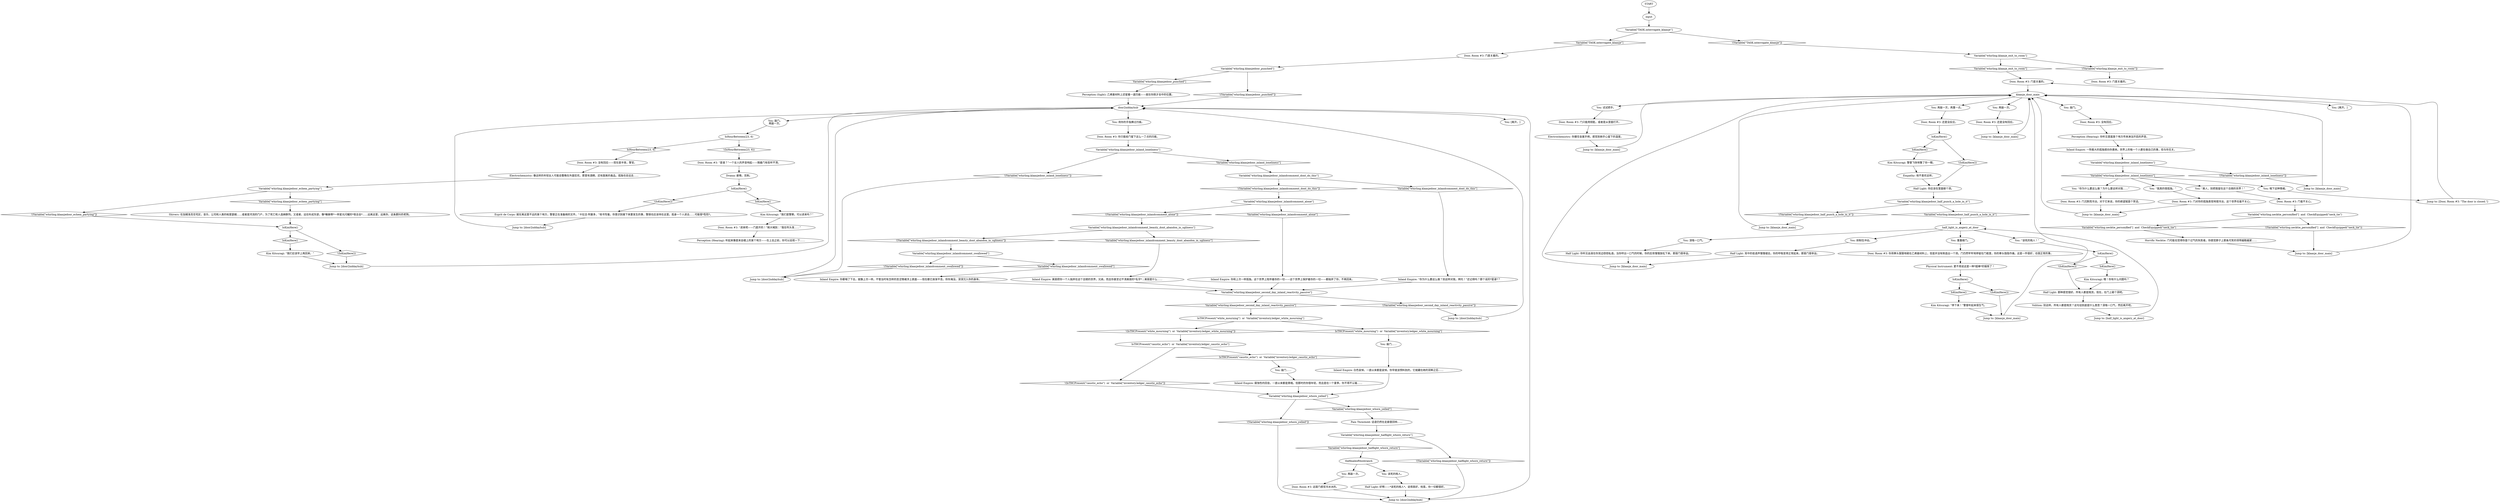 # WHIRLING F2 / KLAASJE DOOR
# When the dialogue with Klaasje is over you can go and click and her door.
# ==================================================
digraph G {
	  0 [label="START"];
	  1 [label="input"];
	  2 [label="Half Light: 你应该在里面砸个洞。"];
	  3 [label="Half Light: 耳中的低语声慢慢褪去，你的呼吸变得正常起来。那扇门很幸运。"];
	  4 [label="door2nddayhub"];
	  5 [label="Inland Empire: 你都咽了下去，就像上次一样。不管当时有怎样的苦涩情绪浮上表面——现在都已渐渐平息。将你淹没。深深沉入你的身体。"];
	  6 [label="Variable[\"whirling.klaasjedoor_inlandcomment_swallowed\"]"];
	  7 [label="Variable[\"whirling.klaasjedoor_inlandcomment_swallowed\"]", shape=diamond];
	  8 [label="!(Variable[\"whirling.klaasjedoor_inlandcomment_swallowed\"])", shape=diamond];
	  9 [label="Perception (Hearing): 听起来像是来自楼上的某个地方——在上去之前，你可以巡视一下……"];
	  10 [label="Door, Room #3: 门是关着的。"];
	  11 [label="You: 再敲一次。"];
	  12 [label="You: 敲门。\n再敲一次。"];
	  13 [label="Variable[\"whirling.klaasjedoor_inland_loneliness\"]"];
	  14 [label="Variable[\"whirling.klaasjedoor_inland_loneliness\"]", shape=diamond];
	  15 [label="!(Variable[\"whirling.klaasjedoor_inland_loneliness\"])", shape=diamond];
	  16 [label="Kim Kitsuragi: “我们应该早上再回来。”"];
	  17 [label="IsKimHere()"];
	  18 [label="IsKimHere()", shape=diamond];
	  19 [label="!(IsKimHere())", shape=diamond];
	  20 [label="Variable[\"whirling.klaasjedoor_inlandcomment_dont_do_this\"]"];
	  21 [label="Variable[\"whirling.klaasjedoor_inlandcomment_dont_do_this\"]", shape=diamond];
	  22 [label="!(Variable[\"whirling.klaasjedoor_inlandcomment_dont_do_this\"])", shape=diamond];
	  23 [label="Door, Room #3: 没有回应。"];
	  24 [label="Jump to: [klaasje_door_main]"];
	  25 [label="Jump to: [Door, Room #3: \"The door is closed.\"]"];
	  26 [label="You: 该死的贱人。"];
	  27 [label="Inland Empire: 白色哀悼。一直以来都是哀悼。你早就该预料到的，它就藏在她的双眸之后……"];
	  28 [label="Jump to: [door2nddayhub]"];
	  29 [label="Jump to: [klaasje_door_main]"];
	  30 [label="half_light_is_angery_at_door"];
	  31 [label="IsKimHere()"];
	  32 [label="IsKimHere()", shape=diamond];
	  33 [label="!(IsKimHere())", shape=diamond];
	  34 [label="Inland Empire: 腐蚀性的回音。一直以来都是黑暗。但那时的你很年轻，而且是在一个夏季。你不得不认输……"];
	  35 [label="Door, Room #3: 还是没反应。"];
	  36 [label="You: 再敲一次，再重一点。"];
	  37 [label="Jump to: [klaasje_door_main]"];
	  38 [label="IsKimHere()"];
	  39 [label="IsKimHere()", shape=diamond];
	  40 [label="!(IsKimHere())", shape=diamond];
	  42 [label="Door, Room #3: 门只能用钥匙，或者是从里面打开。"];
	  43 [label="Inland Empire: 一阵极大的孤独感向你袭来。世界上的每一个人都在做自己的事，但与你无关。"];
	  44 [label="Door, Room #3: 门是关着的。"];
	  45 [label="Door, Room #3: “是谁？”一个女人的声音响起——隔着门有些听不清。"];
	  46 [label="Variable[\"whirling.klaasjedoor_second_day_inland_reactivity_passive\"]"];
	  47 [label="Variable[\"whirling.klaasjedoor_second_day_inland_reactivity_passive\"]", shape=diamond];
	  48 [label="!(Variable[\"whirling.klaasjedoor_second_day_inland_reactivity_passive\"])", shape=diamond];
	  49 [label="You: 试试把手。"];
	  50 [label="You: [离开。]"];
	  51 [label="Kim Kitsuragi: 喂！你有什么问题吗？"];
	  52 [label="Kim Kitsuragi: “我们是警察。可以进来吗？”"];
	  53 [label="Half Light: 你听见血液在你耳边窃窃私语。当你呼出一口气的时候，你的后背慢慢放松下来。那扇门很幸运。"];
	  54 [label="Variable[\"whirling.klaasje_exit_to_room\"]"];
	  55 [label="Variable[\"whirling.klaasje_exit_to_room\"]", shape=diamond];
	  56 [label="!(Variable[\"whirling.klaasje_exit_to_room\"])", shape=diamond];
	  57 [label="IsKimHere()"];
	  58 [label="IsKimHere()", shape=diamond];
	  59 [label="!(IsKimHere())", shape=diamond];
	  60 [label="thefinaleofthisbranch"];
	  61 [label="Variable[\"whirling.klaasjedoor_echem_partying\"]"];
	  62 [label="Variable[\"whirling.klaasjedoor_echem_partying\"]", shape=diamond];
	  63 [label="!(Variable[\"whirling.klaasjedoor_echem_partying\"])", shape=diamond];
	  64 [label="Shivers: 在加姆洛克住宅区，音乐、公司和人类的帕里瑟姆……或者是河流的门户，为了死亡和人造麻醉剂。又或者，远在科戎东部，像*榭赫蒂*一样星光闪耀的*夜总会*……远离这里，远离你，这条颤抖的老狗。"];
	  65 [label="Drama: 疲倦。克制。"];
	  66 [label="Variable[\"whirling.klaasjedoor_inlandcomment_beauty_dont_abandon_in_ugliness\"]"];
	  67 [label="Variable[\"whirling.klaasjedoor_inlandcomment_beauty_dont_abandon_in_ugliness\"]", shape=diamond];
	  68 [label="!(Variable[\"whirling.klaasjedoor_inlandcomment_beauty_dont_abandon_in_ugliness\"])", shape=diamond];
	  69 [label="You: “该死的贱人！”"];
	  70 [label="Jump to: [klaasje_door_main]"];
	  71 [label="Door, Room #3: 门对你的孤独表现地很冷淡。这个世界也毫不关心。"];
	  72 [label="Variable[\"whirling.klaasjedoor_inland_loneliness\"]"];
	  73 [label="Variable[\"whirling.klaasjedoor_inland_loneliness\"]", shape=diamond];
	  74 [label="!(Variable[\"whirling.klaasjedoor_inland_loneliness\"])", shape=diamond];
	  75 [label="Variable[\"whirling.klaasjedoor_whore_yelled\"]"];
	  76 [label="Variable[\"whirling.klaasjedoor_whore_yelled\"]", shape=diamond];
	  77 [label="!(Variable[\"whirling.klaasjedoor_whore_yelled\"])", shape=diamond];
	  78 [label="Inland Empire: 你和上次一样孤独。这个世界上陪伴着你的一切——这个世界上保护着你的一切——都抛弃了你，不再回来。"];
	  79 [label="You: 敲门……"];
	  80 [label="Jump to: [door2nddayhub]"];
	  81 [label="Door, Room #3: “进来吧——门是开的！”她大喊到：“我在吹头发……”"];
	  82 [label="Variable[\"whirling.klaasjedoor_half_punch_a_hole_in_it\"]"];
	  83 [label="Variable[\"whirling.klaasjedoor_half_punch_a_hole_in_it\"]", shape=diamond];
	  84 [label="!(Variable[\"whirling.klaasjedoor_half_punch_a_hole_in_it\"])", shape=diamond];
	  85 [label="Jump to: [half_light_is_angery_at_door]"];
	  86 [label="Door, Room #3: 你用拳头狠狠地砸在乙烯基材料上，但是并没有制造出一个洞。门仍然牢牢地停留在门框里，你的拳头隐隐作痛。这是一件很好，也很正常的事。"];
	  87 [label="You: “美人，别把我留在这个丑陋的世界！”"];
	  88 [label="Empathy: 他不喜欢这样。"];
	  89 [label="IsHourBetween(23, 6)"];
	  90 [label="IsHourBetween(23, 6)", shape=diamond];
	  91 [label="!(IsHourBetween(23, 6))", shape=diamond];
	  92 [label="Door, Room #3: 这扇门感觉冷冰冰的。"];
	  93 [label="Jump to: [door2nddayhub]"];
	  94 [label="Inland Empire: “你为什么要这么做？别这样对我，拜托！”还记得吗？那个说的*是谁*？"];
	  95 [label="You: 敲门。"];
	  96 [label="klaasje_door_main"];
	  97 [label="Jump to: [klaasje_door_main]"];
	  98 [label="Door, Room #3: 门毫不关心。"];
	  99 [label="Variable[\"TASK.interrogate_klaasje\"]"];
	  100 [label="Variable[\"TASK.interrogate_klaasje\"]", shape=diamond];
	  101 [label="!(Variable[\"TASK.interrogate_klaasje\"])", shape=diamond];
	  102 [label="Door, Room #3: 门是关着的。"];
	  103 [label="Jump to: [door2nddayhub]"];
	  104 [label="Perception (Hearing): 你听见里面某个地方传来淋浴开启的声音。"];
	  105 [label="You: “你为什么要这么做？为什么要这样对我……”"];
	  106 [label="Volition: 别这样。所有人都是贱货？这句话到底是什么意思？深吸一口气，然后离开吧。"];
	  107 [label="IsKimHere()"];
	  108 [label="IsKimHere()", shape=diamond];
	  109 [label="!(IsKimHere())", shape=diamond];
	  110 [label="Variable[\"whirling.klaasjedoor_halflight_whore_return\"]"];
	  111 [label="Variable[\"whirling.klaasjedoor_halflight_whore_return\"]", shape=diamond];
	  112 [label="!(Variable[\"whirling.klaasjedoor_halflight_whore_return\"])", shape=diamond];
	  113 [label="You: “我真的很孤独。”"];
	  114 [label="Jump to: [klaasje_door_main]"];
	  115 [label="Half Light: 那种感觉很好。所有人都是贱货。现在，在门上砸个洞吧。"];
	  116 [label="Variable[\"whirling.necktie_personified\"]  and  CheckEquipped(\"neck_tie\")"];
	  117 [label="Variable[\"whirling.necktie_personified\"]  and  CheckEquipped(\"neck_tie\")", shape=diamond];
	  118 [label="!(Variable[\"whirling.necktie_personified\"]  and  CheckEquipped(\"neck_tie\"))", shape=diamond];
	  119 [label="Variable[\"whirling.klaasjedoor_punched\"]"];
	  120 [label="Variable[\"whirling.klaasjedoor_punched\"]", shape=diamond];
	  121 [label="!(Variable[\"whirling.klaasjedoor_punched\"])", shape=diamond];
	  122 [label="Pain Threshold: 话语仍然在走廊里回响……"];
	  123 [label="Half Light: 好啊——*该死的贱人*。说得真好，哈里。你一切都很好。"];
	  124 [label="Jump to: [door2nddayhub]"];
	  125 [label="Esprit de Corps: 就在离这里不远的某个地方，警督正在准备她的文件。“卡拉洁·阿曼多，”他书写着。你意识到接下来要发生的事，警探也应该待在这里。孤身一个人进去……可能很*危险*。"];
	  126 [label="You: 咽下这种情绪。"];
	  127 [label="You: 抑制住冲动。"];
	  128 [label="Door, Room #3: 门沉默而冷淡。对于它来说，你的绝望就是个笑话。"];
	  129 [label="You: 用你的手指拂过凹痕。"];
	  130 [label="Inland Empire: 美丽把你一个人抛弃在这个丑陋的世界，兄弟。而且你甚至记不清美丽的*名字*；美丽是什么……"];
	  131 [label="IsTHCPresent(\"white_mourning\")  or  Variable[\"inventory.ledger_white_mourning\"]"];
	  132 [label="IsTHCPresent(\"white_mourning\")  or  Variable[\"inventory.ledger_white_mourning\"]", shape=diamond];
	  133 [label="!(IsTHCPresent(\"white_mourning\")  or  Variable[\"inventory.ledger_white_mourning\"])", shape=diamond];
	  134 [label="Door, Room #3: 没有回应——现在是半夜，警官。"];
	  135 [label="Horrific Necktie: 门可能也觉得你是个过气的失败者。你感觉脖子上那条可笑的领带越勒越紧……"];
	  136 [label="Door, Room #3: 你只能给门留下这么一丁点的凹痕。"];
	  137 [label="IsTHCPresent(\"caustic_echo\")  or  Variable[\"inventory.ledger_caustic_echo\"]"];
	  138 [label="IsTHCPresent(\"caustic_echo\")  or  Variable[\"inventory.ledger_caustic_echo\"]", shape=diamond];
	  139 [label="!(IsTHCPresent(\"caustic_echo\")  or  Variable[\"inventory.ledger_caustic_echo\"])", shape=diamond];
	  140 [label="Jump to: [klaasje_door_main]"];
	  141 [label="Variable[\"whirling.klaasjedoor_inlandcomment_alone\"]"];
	  142 [label="Variable[\"whirling.klaasjedoor_inlandcomment_alone\"]", shape=diamond];
	  143 [label="!(Variable[\"whirling.klaasjedoor_inlandcomment_alone\"])", shape=diamond];
	  144 [label="Door, Room #3: 还是没有回应。"];
	  145 [label="You: 重重砸门。"];
	  146 [label="Kim Kitsuragi: 警督飞快地瞥了你一眼。"];
	  147 [label="You: 深吸一口气。"];
	  148 [label="Perception (Sight): 乙烯基材料上还留着一道凹痕——就在你刚才击中的位置。"];
	  149 [label="You: 敲门……"];
	  150 [label="Electrochemistry: 像这样的年轻女人可能会整晚在外面狂欢。那里有酒精，还有甜美的毒品。孤独也会远去……"];
	  151 [label="Electrochemistry: 你握住金属手柄，感觉到她手心留下的温度。"];
	  152 [label="Jump to: [klaasje_door_main]"];
	  153 [label="Physical Instrument: 更不用说这是一种*超棒*的锻炼了！"];
	  154 [label="Kim Kitsuragi: “停下来！”警督听起来很生气。"];
	  155 [label="You: [离开。]"];
	  156 [label="You: 再敲一次。"];
	  0 -> 1
	  1 -> 99
	  2 -> 82
	  3 -> 70
	  4 -> 129
	  4 -> 155
	  4 -> 12
	  5 -> 46
	  6 -> 8
	  6 -> 7
	  7 -> 5
	  8 -> 93
	  10 -> 96
	  11 -> 144
	  12 -> 89
	  13 -> 14
	  13 -> 15
	  14 -> 113
	  14 -> 126
	  14 -> 105
	  14 -> 87
	  15 -> 29
	  16 -> 28
	  17 -> 18
	  17 -> 19
	  18 -> 52
	  19 -> 125
	  20 -> 21
	  20 -> 22
	  21 -> 94
	  22 -> 141
	  23 -> 104
	  24 -> 96
	  25 -> 10
	  26 -> 123
	  27 -> 75
	  28 -> 4
	  29 -> 96
	  30 -> 145
	  30 -> 147
	  30 -> 69
	  30 -> 127
	  31 -> 32
	  31 -> 33
	  32 -> 146
	  33 -> 2
	  34 -> 75
	  35 -> 31
	  36 -> 35
	  37 -> 96
	  38 -> 40
	  38 -> 39
	  39 -> 16
	  40 -> 28
	  42 -> 151
	  43 -> 13
	  45 -> 65
	  46 -> 48
	  46 -> 47
	  47 -> 131
	  48 -> 103
	  49 -> 42
	  51 -> 115
	  52 -> 81
	  53 -> 70
	  54 -> 56
	  54 -> 55
	  55 -> 10
	  56 -> 44
	  57 -> 58
	  57 -> 59
	  58 -> 51
	  59 -> 115
	  60 -> 26
	  60 -> 156
	  61 -> 62
	  61 -> 63
	  62 -> 64
	  63 -> 38
	  64 -> 38
	  65 -> 17
	  66 -> 67
	  66 -> 68
	  67 -> 130
	  68 -> 6
	  69 -> 57
	  70 -> 96
	  71 -> 152
	  72 -> 73
	  72 -> 74
	  73 -> 20
	  74 -> 93
	  75 -> 76
	  75 -> 77
	  76 -> 122
	  77 -> 124
	  78 -> 46
	  79 -> 27
	  80 -> 4
	  81 -> 9
	  82 -> 83
	  82 -> 84
	  83 -> 30
	  84 -> 37
	  85 -> 30
	  86 -> 153
	  87 -> 98
	  88 -> 2
	  89 -> 90
	  89 -> 91
	  90 -> 134
	  91 -> 45
	  92 -> 124
	  93 -> 4
	  94 -> 46
	  95 -> 23
	  96 -> 36
	  96 -> 11
	  96 -> 49
	  96 -> 50
	  96 -> 95
	  97 -> 96
	  98 -> 116
	  99 -> 100
	  99 -> 101
	  100 -> 102
	  101 -> 54
	  102 -> 119
	  103 -> 4
	  104 -> 43
	  105 -> 128
	  106 -> 85
	  107 -> 108
	  107 -> 109
	  108 -> 154
	  109 -> 24
	  110 -> 112
	  110 -> 111
	  111 -> 60
	  112 -> 124
	  113 -> 71
	  114 -> 96
	  115 -> 106
	  116 -> 117
	  116 -> 118
	  117 -> 135
	  118 -> 140
	  119 -> 120
	  119 -> 121
	  120 -> 148
	  121 -> 4
	  122 -> 110
	  123 -> 124
	  124 -> 4
	  125 -> 80
	  126 -> 25
	  127 -> 3
	  128 -> 152
	  129 -> 136
	  130 -> 46
	  131 -> 132
	  131 -> 133
	  132 -> 79
	  133 -> 137
	  134 -> 150
	  135 -> 140
	  136 -> 72
	  137 -> 138
	  137 -> 139
	  138 -> 149
	  139 -> 75
	  140 -> 96
	  141 -> 142
	  141 -> 143
	  142 -> 78
	  143 -> 66
	  144 -> 114
	  145 -> 86
	  146 -> 88
	  147 -> 53
	  148 -> 4
	  149 -> 34
	  150 -> 61
	  151 -> 97
	  152 -> 96
	  153 -> 107
	  154 -> 24
	  156 -> 92
}

